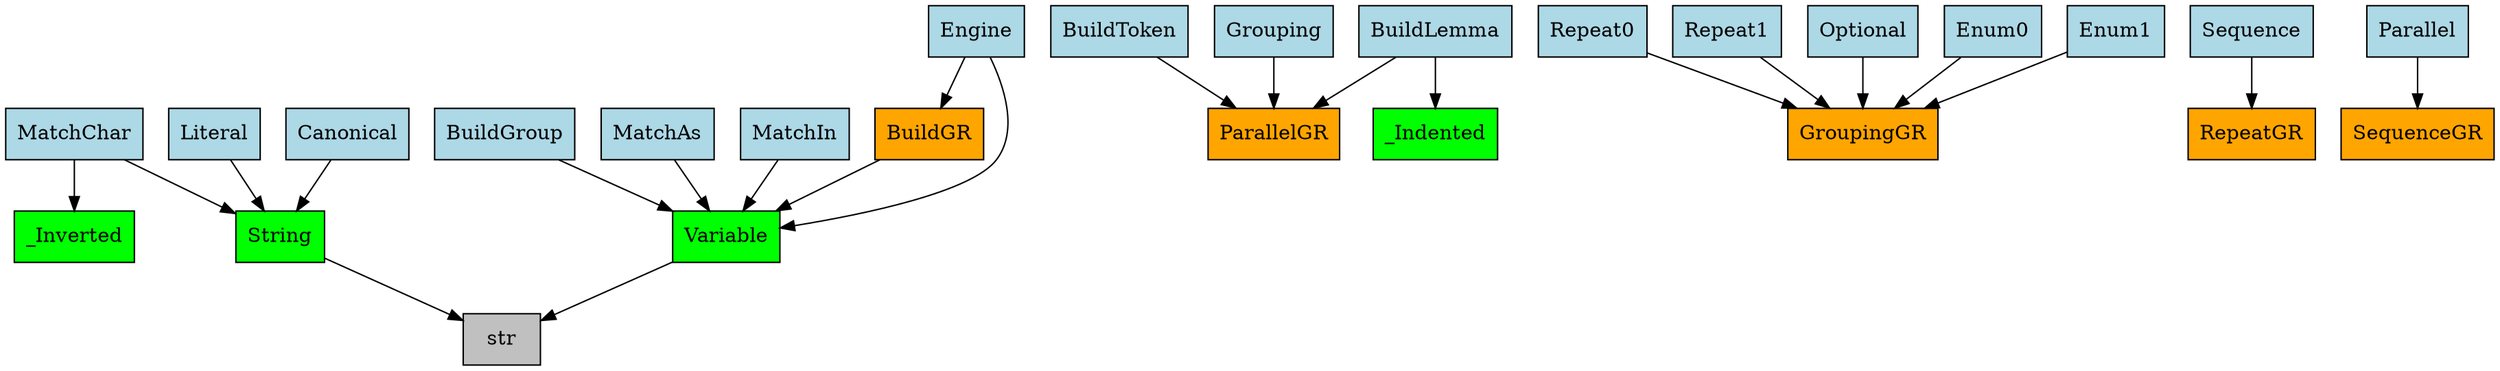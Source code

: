 digraph {
	0 [label=BuildGR fillcolor=orange shape=rect style=filled]
	1 [label=Variable fillcolor=lime shape=rect style=filled]
	2 [label=BuildToken fillcolor=lightblue shape=rect style=filled]
	3 [label=ParallelGR fillcolor=orange shape=rect style=filled]
	4 [label=BuildLemma fillcolor=lightblue shape=rect style=filled]
	5 [label=_Indented fillcolor=lime shape=rect style=filled]
	6 [label=BuildGroup fillcolor=lightblue shape=rect style=filled]
	7 [label=MatchChar fillcolor=lightblue shape=rect style=filled]
	8 [label=_Inverted fillcolor=lime shape=rect style=filled]
	9 [label=String fillcolor=lime shape=rect style=filled]
	10 [label=MatchAs fillcolor=lightblue shape=rect style=filled]
	11 [label=MatchIn fillcolor=lightblue shape=rect style=filled]
	12 [label=Literal fillcolor=lightblue shape=rect style=filled]
	13 [label=Canonical fillcolor=lightblue shape=rect style=filled]
	14 [label=Grouping fillcolor=lightblue shape=rect style=filled]
	15 [label=Repeat0 fillcolor=lightblue shape=rect style=filled]
	16 [label=GroupingGR fillcolor=orange shape=rect style=filled]
	17 [label=Repeat1 fillcolor=lightblue shape=rect style=filled]
	18 [label=Optional fillcolor=lightblue shape=rect style=filled]
	19 [label=Enum0 fillcolor=lightblue shape=rect style=filled]
	20 [label=Enum1 fillcolor=lightblue shape=rect style=filled]
	21 [label=Sequence fillcolor=lightblue shape=rect style=filled]
	22 [label=RepeatGR fillcolor=orange shape=rect style=filled]
	23 [label=Parallel fillcolor=lightblue shape=rect style=filled]
	24 [label=SequenceGR fillcolor=orange shape=rect style=filled]
	25 [label=Engine fillcolor=lightblue shape=rect style=filled]
	26 [label=str fillcolor=gray shape=rect style=filled]
	0 -> 1
	2 -> 3
	4 -> 5
	4 -> 3
	6 -> 1
	7 -> 8
	7 -> 9
	10 -> 1
	11 -> 1
	12 -> 9
	13 -> 9
	14 -> 3
	15 -> 16
	17 -> 16
	18 -> 16
	19 -> 16
	20 -> 16
	21 -> 22
	23 -> 24
	25 -> 0
	25 -> 1
	1 -> 26
	9 -> 26
}
